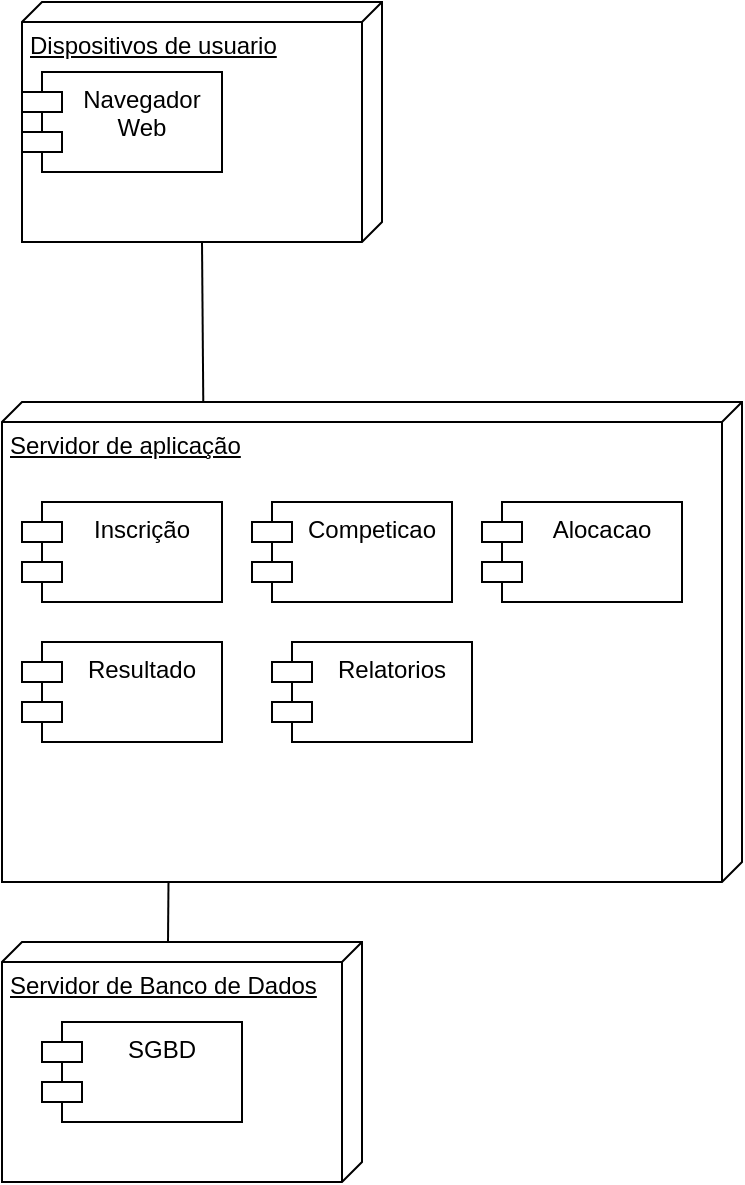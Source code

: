 <mxfile version="28.2.7">
  <diagram name="Página-1" id="ELE0oWPl0g7W8NhxojGZ">
    <mxGraphModel dx="1097" dy="656" grid="1" gridSize="10" guides="1" tooltips="1" connect="1" arrows="1" fold="1" page="1" pageScale="1" pageWidth="827" pageHeight="1169" math="0" shadow="0">
      <root>
        <mxCell id="0" />
        <mxCell id="1" parent="0" />
        <mxCell id="4pfl6su4iYsKpTgJtxGB-3" value="Servidor de aplicação" style="verticalAlign=top;align=left;spacingTop=8;spacingLeft=2;spacingRight=12;shape=cube;size=10;direction=south;fontStyle=4;html=1;whiteSpace=wrap;" vertex="1" parent="1">
          <mxGeometry x="210" y="320" width="370" height="240" as="geometry" />
        </mxCell>
        <mxCell id="4pfl6su4iYsKpTgJtxGB-4" value="Inscrição" style="shape=module;align=left;spacingLeft=20;align=center;verticalAlign=top;whiteSpace=wrap;html=1;" vertex="1" parent="1">
          <mxGeometry x="220" y="370" width="100" height="50" as="geometry" />
        </mxCell>
        <mxCell id="4pfl6su4iYsKpTgJtxGB-5" value="Competicao" style="shape=module;align=left;spacingLeft=20;align=center;verticalAlign=top;whiteSpace=wrap;html=1;" vertex="1" parent="1">
          <mxGeometry x="335" y="370" width="100" height="50" as="geometry" />
        </mxCell>
        <mxCell id="4pfl6su4iYsKpTgJtxGB-6" value="Alocacao" style="shape=module;align=left;spacingLeft=20;align=center;verticalAlign=top;whiteSpace=wrap;html=1;" vertex="1" parent="1">
          <mxGeometry x="450" y="370" width="100" height="50" as="geometry" />
        </mxCell>
        <mxCell id="4pfl6su4iYsKpTgJtxGB-7" value="Resultado" style="shape=module;align=left;spacingLeft=20;align=center;verticalAlign=top;whiteSpace=wrap;html=1;" vertex="1" parent="1">
          <mxGeometry x="220" y="440" width="100" height="50" as="geometry" />
        </mxCell>
        <mxCell id="4pfl6su4iYsKpTgJtxGB-8" value="Relatorios" style="shape=module;align=left;spacingLeft=20;align=center;verticalAlign=top;whiteSpace=wrap;html=1;" vertex="1" parent="1">
          <mxGeometry x="345" y="440" width="100" height="50" as="geometry" />
        </mxCell>
        <mxCell id="4pfl6su4iYsKpTgJtxGB-11" value="" style="group" vertex="1" connectable="0" parent="1">
          <mxGeometry x="210" y="590" width="180" height="120" as="geometry" />
        </mxCell>
        <mxCell id="4pfl6su4iYsKpTgJtxGB-9" value="Servidor de Banco de Dados" style="verticalAlign=top;align=left;spacingTop=8;spacingLeft=2;spacingRight=12;shape=cube;size=10;direction=south;fontStyle=4;html=1;whiteSpace=wrap;" vertex="1" parent="4pfl6su4iYsKpTgJtxGB-11">
          <mxGeometry width="180" height="120" as="geometry" />
        </mxCell>
        <mxCell id="4pfl6su4iYsKpTgJtxGB-10" value="SGBD" style="shape=module;align=left;spacingLeft=20;align=center;verticalAlign=top;whiteSpace=wrap;html=1;" vertex="1" parent="4pfl6su4iYsKpTgJtxGB-11">
          <mxGeometry x="20" y="40" width="100" height="50" as="geometry" />
        </mxCell>
        <mxCell id="4pfl6su4iYsKpTgJtxGB-12" value="" style="group" vertex="1" connectable="0" parent="1">
          <mxGeometry x="220" y="120" width="180" height="120" as="geometry" />
        </mxCell>
        <mxCell id="4pfl6su4iYsKpTgJtxGB-1" value="Dispositivos de usuario" style="verticalAlign=top;align=left;spacingTop=8;spacingLeft=2;spacingRight=12;shape=cube;size=10;direction=south;fontStyle=4;html=1;whiteSpace=wrap;" vertex="1" parent="4pfl6su4iYsKpTgJtxGB-12">
          <mxGeometry width="180" height="120" as="geometry" />
        </mxCell>
        <mxCell id="4pfl6su4iYsKpTgJtxGB-2" value="Navegador Web" style="shape=module;align=left;spacingLeft=20;align=center;verticalAlign=top;whiteSpace=wrap;html=1;container=1;" vertex="1" parent="4pfl6su4iYsKpTgJtxGB-12">
          <mxGeometry y="35" width="100" height="50" as="geometry" />
        </mxCell>
        <mxCell id="4pfl6su4iYsKpTgJtxGB-14" value="" style="endArrow=none;html=1;rounded=0;exitX=-0.002;exitY=0.728;exitDx=0;exitDy=0;exitPerimeter=0;" edge="1" parent="1" source="4pfl6su4iYsKpTgJtxGB-3">
          <mxGeometry width="50" height="50" relative="1" as="geometry">
            <mxPoint x="260" y="290" as="sourcePoint" />
            <mxPoint x="310" y="240" as="targetPoint" />
          </mxGeometry>
        </mxCell>
        <mxCell id="4pfl6su4iYsKpTgJtxGB-15" value="" style="endArrow=none;html=1;rounded=0;entryX=0.998;entryY=0.775;entryDx=0;entryDy=0;entryPerimeter=0;" edge="1" parent="1" target="4pfl6su4iYsKpTgJtxGB-3">
          <mxGeometry width="50" height="50" relative="1" as="geometry">
            <mxPoint x="293" y="590" as="sourcePoint" />
            <mxPoint x="340" y="320" as="targetPoint" />
          </mxGeometry>
        </mxCell>
      </root>
    </mxGraphModel>
  </diagram>
</mxfile>
